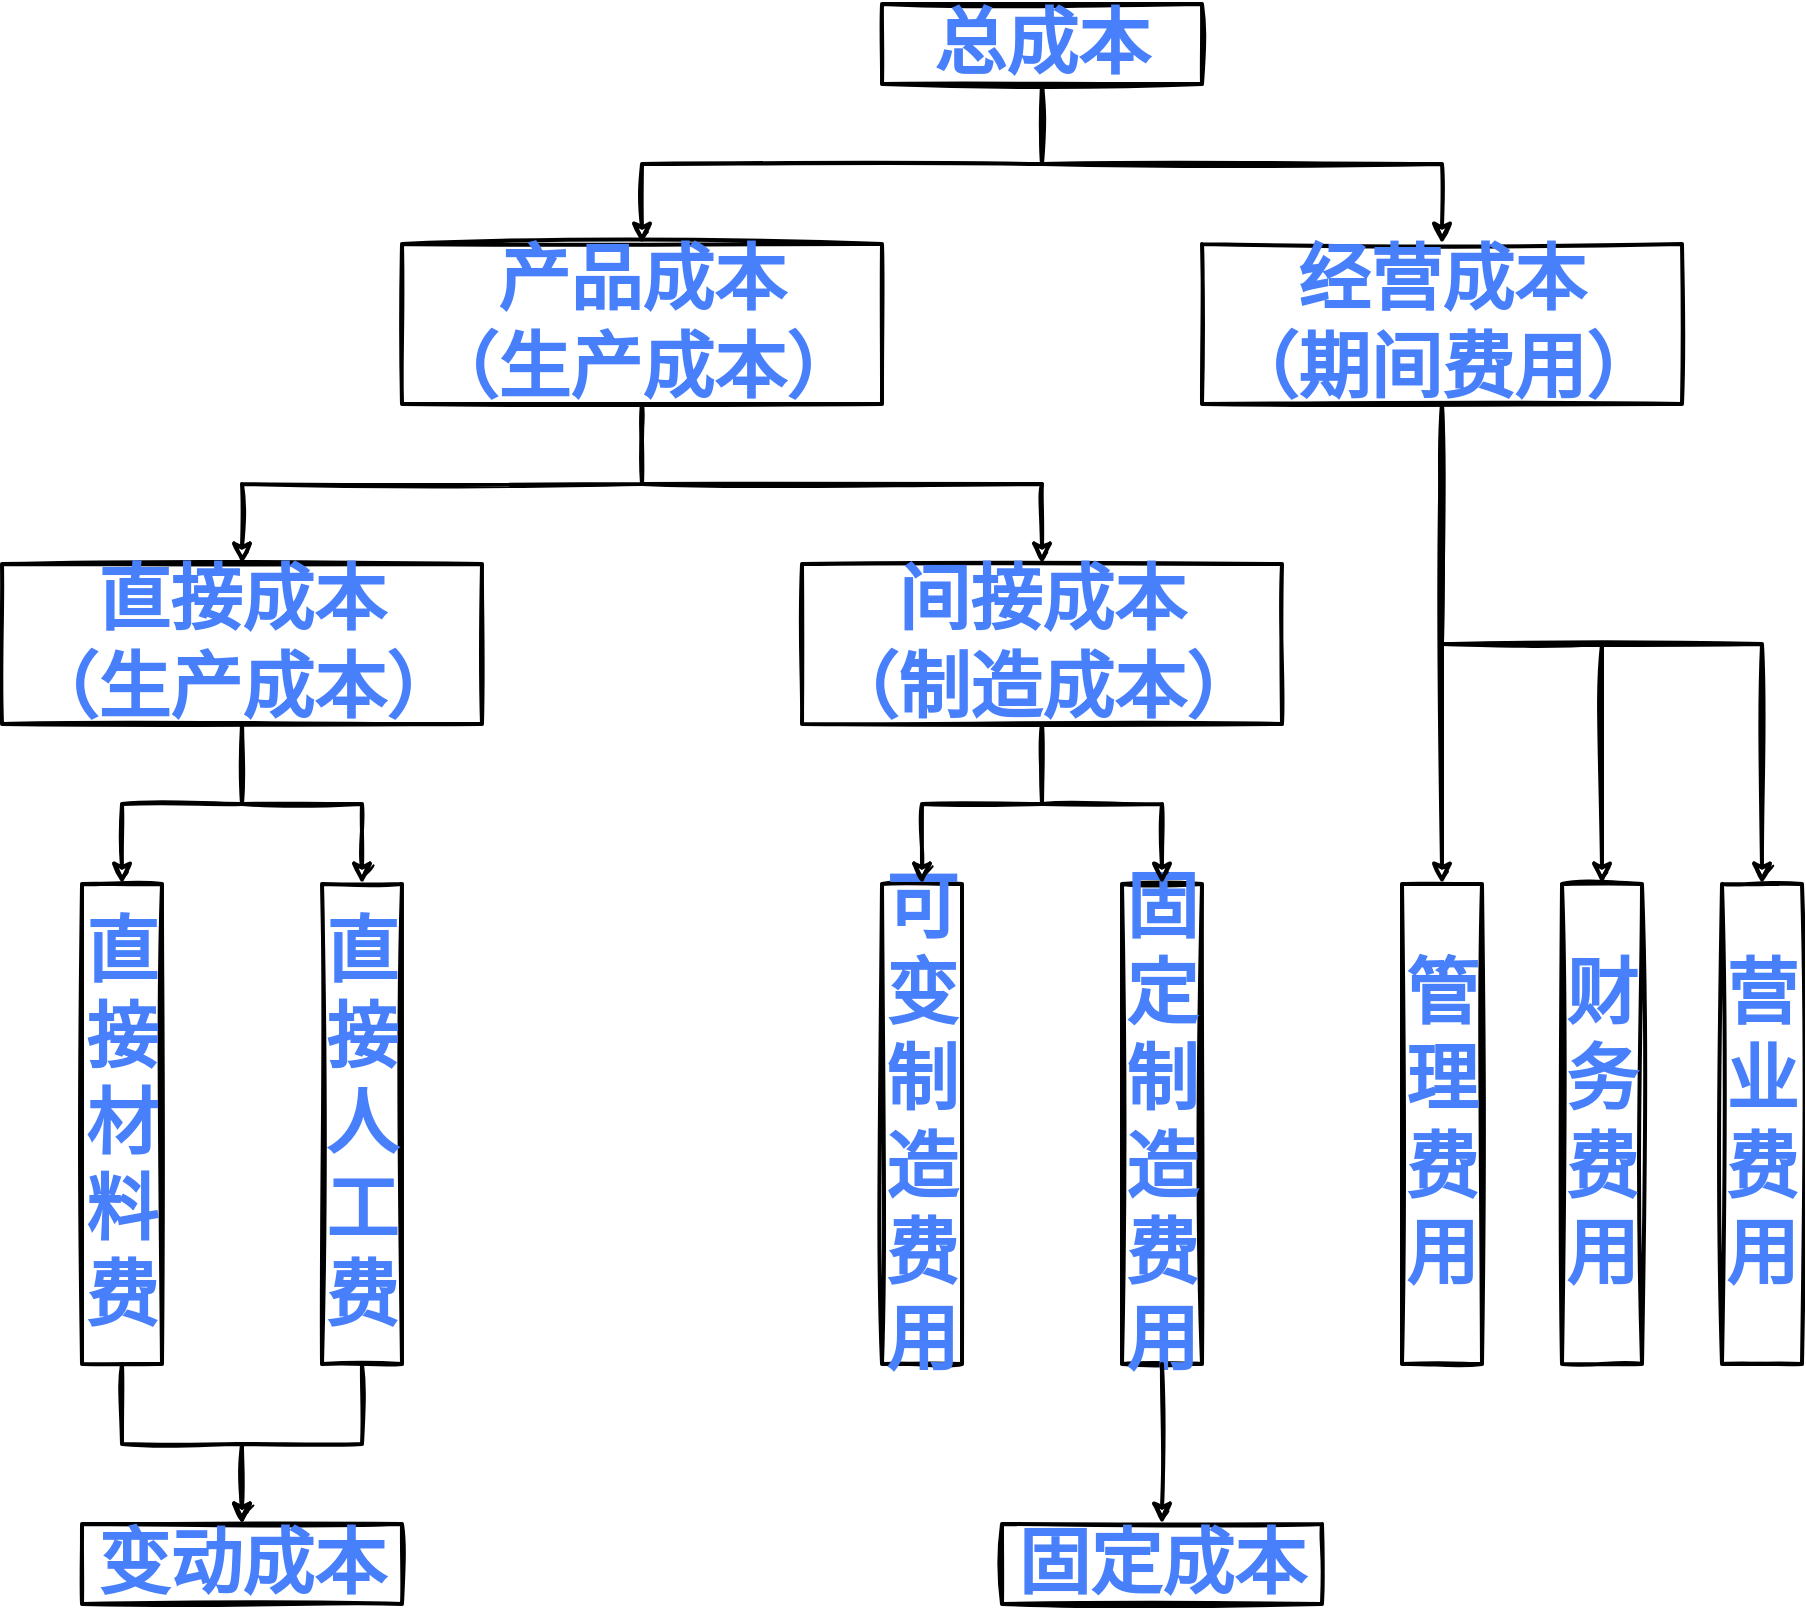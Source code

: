 <mxfile version="17.4.2" type="device"><diagram id="u9055hkRLBslvKN4ytnF" name="Page-1"><mxGraphModel dx="2706" dy="997" grid="1" gridSize="10" guides="1" tooltips="1" connect="1" arrows="1" fold="1" page="1" pageScale="1" pageWidth="1600" pageHeight="900" math="0" shadow="0"><root><mxCell id="0"/><mxCell id="1" parent="0"/><mxCell id="4PJajxOe3DdUpfF-koGA-30" value="" style="group" vertex="1" connectable="0" parent="1"><mxGeometry y="40" width="900" height="800" as="geometry"/></mxCell><mxCell id="4PJajxOe3DdUpfF-koGA-1" value="总成本" style="rounded=0;whiteSpace=wrap;html=1;sketch=1;fontFamily=FZJingLeiS-R-GB;fontSize=36;fontColor=#487FFB;strokeWidth=2;fillColor=none;fontStyle=1" vertex="1" parent="4PJajxOe3DdUpfF-koGA-30"><mxGeometry x="440" width="160" height="40" as="geometry"/></mxCell><mxCell id="4PJajxOe3DdUpfF-koGA-2" value="产品成本&lt;br&gt;（生产成本）" style="rounded=0;whiteSpace=wrap;html=1;sketch=1;fontFamily=FZJingLeiS-R-GB;fontSize=36;fontColor=#487FFB;strokeWidth=2;fillColor=none;fontStyle=1" vertex="1" parent="4PJajxOe3DdUpfF-koGA-30"><mxGeometry x="200" y="120" width="240" height="80" as="geometry"/></mxCell><mxCell id="4PJajxOe3DdUpfF-koGA-20" style="edgeStyle=orthogonalEdgeStyle;rounded=0;sketch=1;orthogonalLoop=1;jettySize=auto;html=1;exitX=0.5;exitY=1;exitDx=0;exitDy=0;entryX=0.5;entryY=0;entryDx=0;entryDy=0;strokeWidth=2;" edge="1" parent="4PJajxOe3DdUpfF-koGA-30" source="4PJajxOe3DdUpfF-koGA-1" target="4PJajxOe3DdUpfF-koGA-2"><mxGeometry relative="1" as="geometry"/></mxCell><mxCell id="4PJajxOe3DdUpfF-koGA-4" value="经营成本&lt;br&gt;（期间费用）" style="rounded=0;whiteSpace=wrap;html=1;sketch=1;fontFamily=FZJingLeiS-R-GB;fontSize=36;fontColor=#487FFB;strokeWidth=2;fillColor=none;fontStyle=1" vertex="1" parent="4PJajxOe3DdUpfF-koGA-30"><mxGeometry x="600" y="120" width="240" height="80" as="geometry"/></mxCell><mxCell id="4PJajxOe3DdUpfF-koGA-19" style="edgeStyle=orthogonalEdgeStyle;rounded=0;sketch=1;orthogonalLoop=1;jettySize=auto;html=1;exitX=0.5;exitY=1;exitDx=0;exitDy=0;strokeWidth=2;" edge="1" parent="4PJajxOe3DdUpfF-koGA-30" source="4PJajxOe3DdUpfF-koGA-1" target="4PJajxOe3DdUpfF-koGA-4"><mxGeometry relative="1" as="geometry"/></mxCell><mxCell id="4PJajxOe3DdUpfF-koGA-5" value="直接成本&lt;br&gt;（生产成本）" style="rounded=0;whiteSpace=wrap;html=1;sketch=1;fontFamily=FZJingLeiS-R-GB;fontSize=36;fontColor=#487FFB;strokeWidth=2;fillColor=none;fontStyle=1" vertex="1" parent="4PJajxOe3DdUpfF-koGA-30"><mxGeometry y="280" width="240" height="80" as="geometry"/></mxCell><mxCell id="4PJajxOe3DdUpfF-koGA-22" style="edgeStyle=orthogonalEdgeStyle;rounded=0;sketch=1;orthogonalLoop=1;jettySize=auto;html=1;exitX=0.5;exitY=1;exitDx=0;exitDy=0;entryX=0.5;entryY=0;entryDx=0;entryDy=0;strokeWidth=2;" edge="1" parent="4PJajxOe3DdUpfF-koGA-30" source="4PJajxOe3DdUpfF-koGA-2" target="4PJajxOe3DdUpfF-koGA-5"><mxGeometry relative="1" as="geometry"/></mxCell><mxCell id="4PJajxOe3DdUpfF-koGA-6" value="间接成本&lt;br&gt;（制造成本）" style="rounded=0;whiteSpace=wrap;html=1;sketch=1;fontFamily=FZJingLeiS-R-GB;fontSize=36;fontColor=#487FFB;strokeWidth=2;fillColor=none;fontStyle=1" vertex="1" parent="4PJajxOe3DdUpfF-koGA-30"><mxGeometry x="400" y="280" width="240" height="80" as="geometry"/></mxCell><mxCell id="4PJajxOe3DdUpfF-koGA-21" style="edgeStyle=orthogonalEdgeStyle;rounded=0;sketch=1;orthogonalLoop=1;jettySize=auto;html=1;exitX=0.5;exitY=1;exitDx=0;exitDy=0;strokeWidth=2;" edge="1" parent="4PJajxOe3DdUpfF-koGA-30" source="4PJajxOe3DdUpfF-koGA-2" target="4PJajxOe3DdUpfF-koGA-6"><mxGeometry relative="1" as="geometry"/></mxCell><mxCell id="4PJajxOe3DdUpfF-koGA-7" value="直接材料费" style="rounded=0;whiteSpace=wrap;html=1;sketch=1;fontFamily=FZJingLeiS-R-GB;fontSize=36;fontColor=#487FFB;strokeWidth=2;fillColor=none;fontStyle=1" vertex="1" parent="4PJajxOe3DdUpfF-koGA-30"><mxGeometry x="40" y="440" width="40" height="240" as="geometry"/></mxCell><mxCell id="4PJajxOe3DdUpfF-koGA-24" style="edgeStyle=orthogonalEdgeStyle;rounded=0;sketch=1;orthogonalLoop=1;jettySize=auto;html=1;exitX=0.5;exitY=1;exitDx=0;exitDy=0;entryX=0.5;entryY=0;entryDx=0;entryDy=0;strokeWidth=2;" edge="1" parent="4PJajxOe3DdUpfF-koGA-30" source="4PJajxOe3DdUpfF-koGA-5" target="4PJajxOe3DdUpfF-koGA-7"><mxGeometry relative="1" as="geometry"/></mxCell><mxCell id="4PJajxOe3DdUpfF-koGA-8" value="直接人工费" style="rounded=0;whiteSpace=wrap;html=1;sketch=1;fontFamily=FZJingLeiS-R-GB;fontSize=36;fontColor=#487FFB;strokeWidth=2;fillColor=none;fontStyle=1" vertex="1" parent="4PJajxOe3DdUpfF-koGA-30"><mxGeometry x="160" y="440" width="40" height="240" as="geometry"/></mxCell><mxCell id="4PJajxOe3DdUpfF-koGA-23" style="edgeStyle=orthogonalEdgeStyle;rounded=0;sketch=1;orthogonalLoop=1;jettySize=auto;html=1;exitX=0.5;exitY=1;exitDx=0;exitDy=0;strokeWidth=2;" edge="1" parent="4PJajxOe3DdUpfF-koGA-30" source="4PJajxOe3DdUpfF-koGA-5" target="4PJajxOe3DdUpfF-koGA-8"><mxGeometry relative="1" as="geometry"/></mxCell><mxCell id="4PJajxOe3DdUpfF-koGA-9" value="变动成本" style="rounded=0;whiteSpace=wrap;html=1;sketch=1;fontFamily=FZJingLeiS-R-GB;fontSize=36;fontColor=#487FFB;strokeWidth=2;fillColor=none;fontStyle=1" vertex="1" parent="4PJajxOe3DdUpfF-koGA-30"><mxGeometry x="40" y="760" width="160" height="40" as="geometry"/></mxCell><mxCell id="4PJajxOe3DdUpfF-koGA-25" style="edgeStyle=orthogonalEdgeStyle;rounded=0;sketch=1;orthogonalLoop=1;jettySize=auto;html=1;exitX=0.5;exitY=1;exitDx=0;exitDy=0;entryX=0.5;entryY=0;entryDx=0;entryDy=0;strokeWidth=2;" edge="1" parent="4PJajxOe3DdUpfF-koGA-30" source="4PJajxOe3DdUpfF-koGA-7" target="4PJajxOe3DdUpfF-koGA-9"><mxGeometry relative="1" as="geometry"/></mxCell><mxCell id="4PJajxOe3DdUpfF-koGA-26" style="edgeStyle=orthogonalEdgeStyle;rounded=0;sketch=1;orthogonalLoop=1;jettySize=auto;html=1;exitX=0.5;exitY=1;exitDx=0;exitDy=0;entryX=0.5;entryY=0;entryDx=0;entryDy=0;strokeWidth=2;" edge="1" parent="4PJajxOe3DdUpfF-koGA-30" source="4PJajxOe3DdUpfF-koGA-8" target="4PJajxOe3DdUpfF-koGA-9"><mxGeometry relative="1" as="geometry"/></mxCell><mxCell id="4PJajxOe3DdUpfF-koGA-10" value="可变制造费用" style="rounded=0;whiteSpace=wrap;html=1;sketch=1;fontFamily=FZJingLeiS-R-GB;fontSize=36;fontColor=#487FFB;strokeWidth=2;fillColor=none;fontStyle=1" vertex="1" parent="4PJajxOe3DdUpfF-koGA-30"><mxGeometry x="440" y="440" width="40" height="240" as="geometry"/></mxCell><mxCell id="4PJajxOe3DdUpfF-koGA-28" style="edgeStyle=orthogonalEdgeStyle;rounded=0;sketch=1;orthogonalLoop=1;jettySize=auto;html=1;exitX=0.5;exitY=1;exitDx=0;exitDy=0;entryX=0.5;entryY=0;entryDx=0;entryDy=0;strokeWidth=2;" edge="1" parent="4PJajxOe3DdUpfF-koGA-30" source="4PJajxOe3DdUpfF-koGA-6" target="4PJajxOe3DdUpfF-koGA-10"><mxGeometry relative="1" as="geometry"/></mxCell><mxCell id="4PJajxOe3DdUpfF-koGA-11" value="固定制造费用" style="rounded=0;whiteSpace=wrap;html=1;sketch=1;fontFamily=FZJingLeiS-R-GB;fontSize=36;fontColor=#487FFB;strokeWidth=2;fillColor=none;fontStyle=1" vertex="1" parent="4PJajxOe3DdUpfF-koGA-30"><mxGeometry x="560" y="440" width="40" height="240" as="geometry"/></mxCell><mxCell id="4PJajxOe3DdUpfF-koGA-27" style="edgeStyle=orthogonalEdgeStyle;rounded=0;sketch=1;orthogonalLoop=1;jettySize=auto;html=1;exitX=0.5;exitY=1;exitDx=0;exitDy=0;entryX=0.5;entryY=0;entryDx=0;entryDy=0;strokeWidth=2;" edge="1" parent="4PJajxOe3DdUpfF-koGA-30" source="4PJajxOe3DdUpfF-koGA-6" target="4PJajxOe3DdUpfF-koGA-11"><mxGeometry relative="1" as="geometry"/></mxCell><mxCell id="4PJajxOe3DdUpfF-koGA-12" value="固定成本" style="rounded=0;whiteSpace=wrap;html=1;sketch=1;fontFamily=FZJingLeiS-R-GB;fontSize=36;fontColor=#487FFB;strokeWidth=2;fillColor=none;fontStyle=1" vertex="1" parent="4PJajxOe3DdUpfF-koGA-30"><mxGeometry x="500" y="760" width="160" height="40" as="geometry"/></mxCell><mxCell id="4PJajxOe3DdUpfF-koGA-29" style="edgeStyle=orthogonalEdgeStyle;rounded=0;sketch=1;orthogonalLoop=1;jettySize=auto;html=1;exitX=0.5;exitY=1;exitDx=0;exitDy=0;entryX=0.5;entryY=0;entryDx=0;entryDy=0;strokeWidth=2;" edge="1" parent="4PJajxOe3DdUpfF-koGA-30" source="4PJajxOe3DdUpfF-koGA-11" target="4PJajxOe3DdUpfF-koGA-12"><mxGeometry relative="1" as="geometry"/></mxCell><mxCell id="4PJajxOe3DdUpfF-koGA-13" value="管理费用" style="rounded=0;whiteSpace=wrap;html=1;sketch=1;fontFamily=FZJingLeiS-R-GB;fontSize=36;fontColor=#487FFB;strokeWidth=2;fillColor=none;fontStyle=1" vertex="1" parent="4PJajxOe3DdUpfF-koGA-30"><mxGeometry x="700" y="440" width="40" height="240" as="geometry"/></mxCell><mxCell id="4PJajxOe3DdUpfF-koGA-17" style="edgeStyle=orthogonalEdgeStyle;rounded=0;sketch=1;orthogonalLoop=1;jettySize=auto;html=1;exitX=0.5;exitY=1;exitDx=0;exitDy=0;entryX=0.5;entryY=0;entryDx=0;entryDy=0;strokeWidth=2;" edge="1" parent="4PJajxOe3DdUpfF-koGA-30" source="4PJajxOe3DdUpfF-koGA-4" target="4PJajxOe3DdUpfF-koGA-13"><mxGeometry relative="1" as="geometry"/></mxCell><mxCell id="4PJajxOe3DdUpfF-koGA-14" value="财务费用" style="rounded=0;whiteSpace=wrap;html=1;sketch=1;fontFamily=FZJingLeiS-R-GB;fontSize=36;fontColor=#487FFB;strokeWidth=2;fillColor=none;fontStyle=1" vertex="1" parent="4PJajxOe3DdUpfF-koGA-30"><mxGeometry x="780" y="440" width="40" height="240" as="geometry"/></mxCell><mxCell id="4PJajxOe3DdUpfF-koGA-16" style="edgeStyle=orthogonalEdgeStyle;rounded=0;orthogonalLoop=1;jettySize=auto;html=1;exitX=0.5;exitY=1;exitDx=0;exitDy=0;entryX=0.5;entryY=0;entryDx=0;entryDy=0;strokeWidth=2;sketch=1;" edge="1" parent="4PJajxOe3DdUpfF-koGA-30" source="4PJajxOe3DdUpfF-koGA-4" target="4PJajxOe3DdUpfF-koGA-14"><mxGeometry relative="1" as="geometry"/></mxCell><mxCell id="4PJajxOe3DdUpfF-koGA-15" value="营业费用" style="rounded=0;whiteSpace=wrap;html=1;sketch=1;fontFamily=FZJingLeiS-R-GB;fontSize=36;fontColor=#487FFB;strokeWidth=2;fillColor=none;fontStyle=1" vertex="1" parent="4PJajxOe3DdUpfF-koGA-30"><mxGeometry x="860" y="440" width="40" height="240" as="geometry"/></mxCell><mxCell id="4PJajxOe3DdUpfF-koGA-18" style="edgeStyle=orthogonalEdgeStyle;rounded=0;sketch=1;orthogonalLoop=1;jettySize=auto;html=1;exitX=0.5;exitY=1;exitDx=0;exitDy=0;strokeWidth=2;" edge="1" parent="4PJajxOe3DdUpfF-koGA-30" source="4PJajxOe3DdUpfF-koGA-4" target="4PJajxOe3DdUpfF-koGA-15"><mxGeometry relative="1" as="geometry"/></mxCell></root></mxGraphModel></diagram></mxfile>